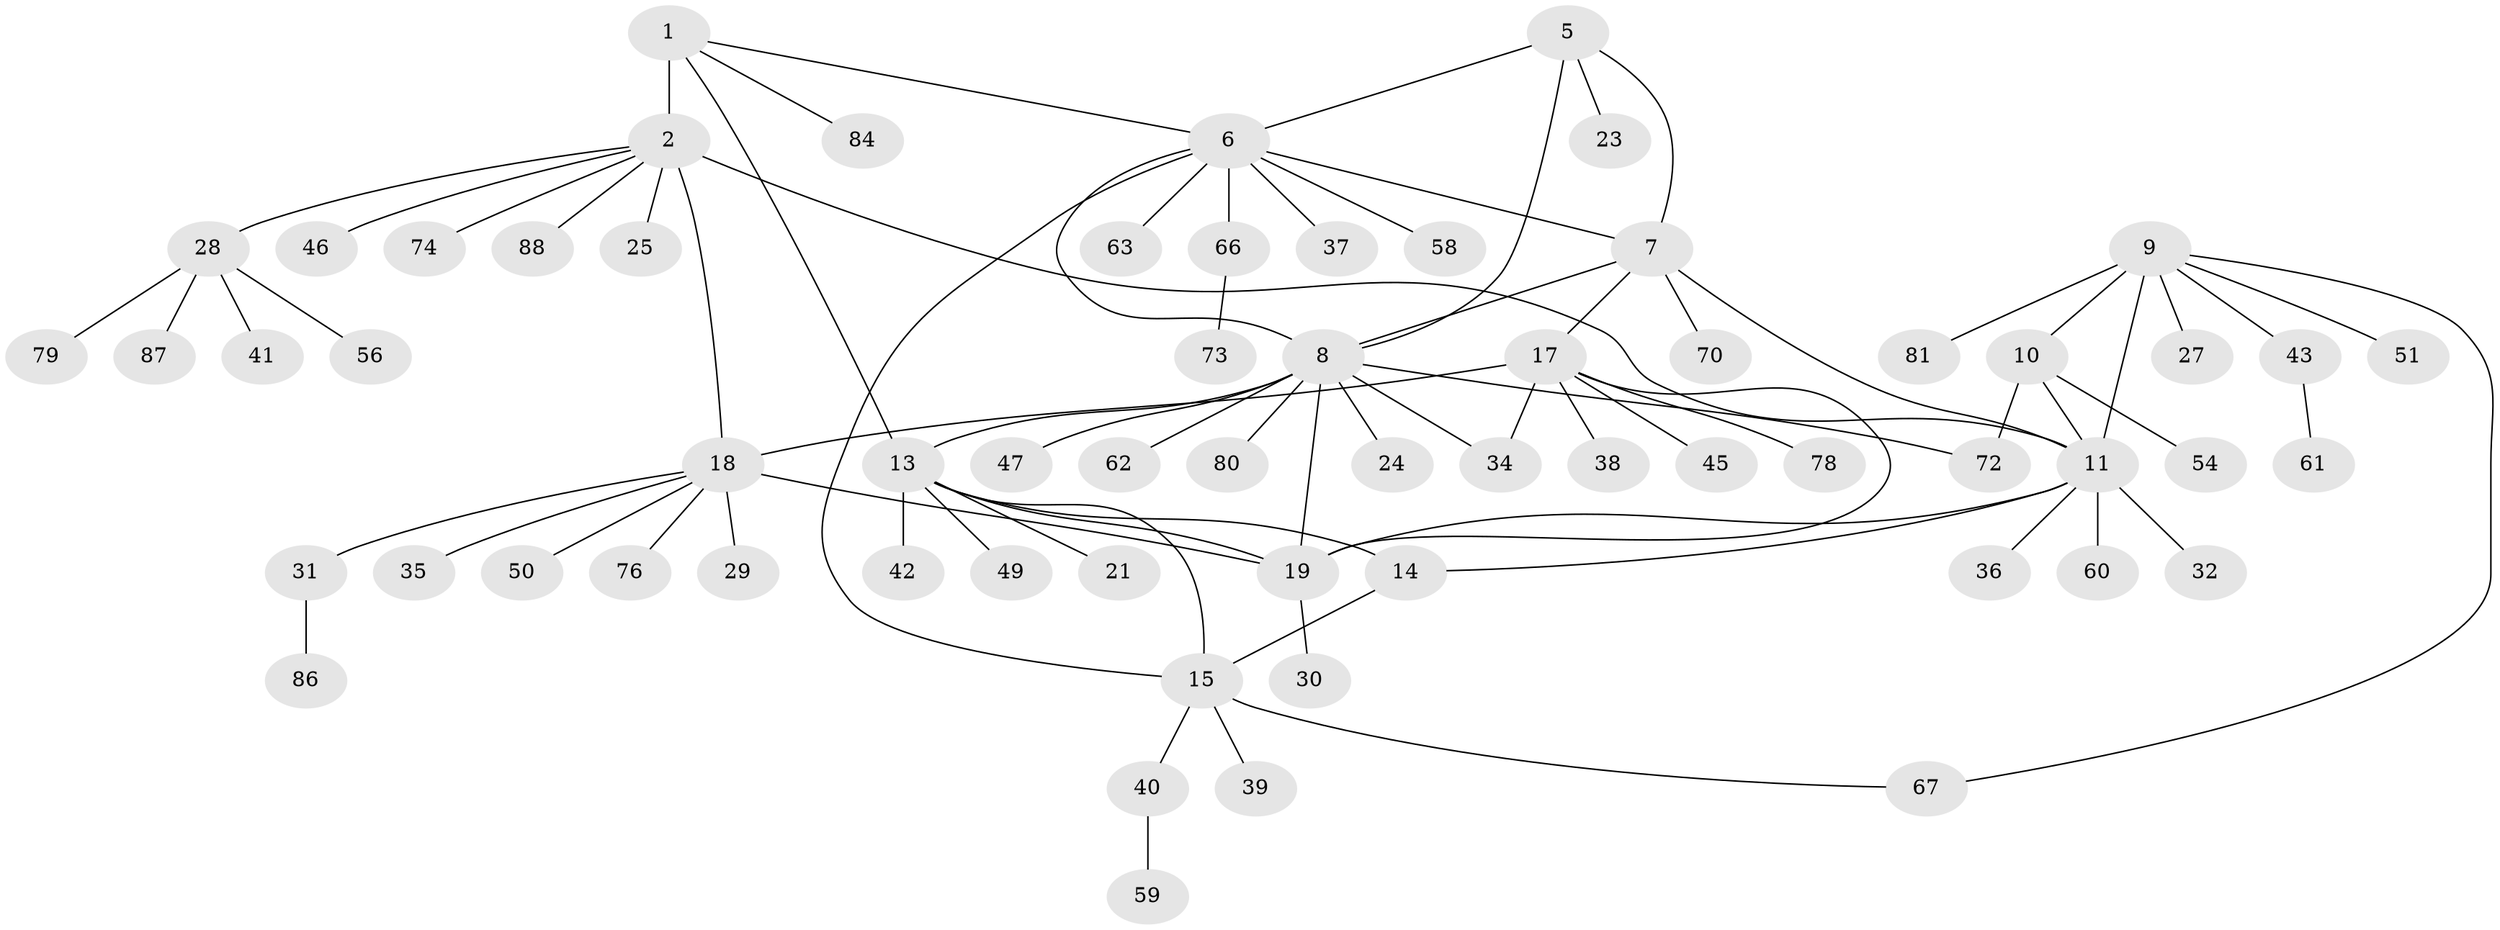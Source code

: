 // Generated by graph-tools (version 1.1) at 2025/52/02/27/25 19:52:17]
// undirected, 64 vertices, 80 edges
graph export_dot {
graph [start="1"]
  node [color=gray90,style=filled];
  1 [super="+4"];
  2 [super="+3"];
  5 [super="+64"];
  6 [super="+22"];
  7 [super="+85"];
  8 [super="+69"];
  9 [super="+57"];
  10 [super="+55"];
  11 [super="+12"];
  13 [super="+16"];
  14;
  15 [super="+52"];
  17 [super="+26"];
  18 [super="+53"];
  19 [super="+20"];
  21 [super="+65"];
  23 [super="+44"];
  24;
  25 [super="+77"];
  27;
  28 [super="+33"];
  29;
  30 [super="+48"];
  31 [super="+75"];
  32;
  34;
  35;
  36 [super="+71"];
  37;
  38;
  39;
  40;
  41;
  42;
  43;
  45;
  46;
  47;
  49;
  50;
  51;
  54;
  56 [super="+82"];
  58;
  59;
  60;
  61 [super="+68"];
  62;
  63;
  66;
  67;
  70;
  72;
  73;
  74;
  76 [super="+83"];
  78;
  79;
  80;
  81;
  84;
  86;
  87;
  88;
  1 -- 2 [weight=4];
  1 -- 84;
  1 -- 13;
  1 -- 6;
  2 -- 25;
  2 -- 74;
  2 -- 11;
  2 -- 46;
  2 -- 18;
  2 -- 88;
  2 -- 28;
  5 -- 6;
  5 -- 7;
  5 -- 8;
  5 -- 23;
  6 -- 7;
  6 -- 8;
  6 -- 15;
  6 -- 58;
  6 -- 63;
  6 -- 66;
  6 -- 37;
  7 -- 8;
  7 -- 11;
  7 -- 70;
  7 -- 17;
  8 -- 24;
  8 -- 34;
  8 -- 47;
  8 -- 62;
  8 -- 72;
  8 -- 80;
  8 -- 19;
  8 -- 13;
  9 -- 10;
  9 -- 11 [weight=2];
  9 -- 27;
  9 -- 43;
  9 -- 51;
  9 -- 67;
  9 -- 81;
  10 -- 11 [weight=2];
  10 -- 54;
  10 -- 72;
  11 -- 14;
  11 -- 32;
  11 -- 36;
  11 -- 19;
  11 -- 60;
  13 -- 14 [weight=2];
  13 -- 15 [weight=2];
  13 -- 19;
  13 -- 21;
  13 -- 42;
  13 -- 49;
  14 -- 15;
  15 -- 39;
  15 -- 40;
  15 -- 67;
  17 -- 18;
  17 -- 19 [weight=2];
  17 -- 34;
  17 -- 45;
  17 -- 78;
  17 -- 38;
  18 -- 19 [weight=2];
  18 -- 29;
  18 -- 31;
  18 -- 35;
  18 -- 50;
  18 -- 76;
  19 -- 30;
  28 -- 56;
  28 -- 41;
  28 -- 79;
  28 -- 87;
  31 -- 86;
  40 -- 59;
  43 -- 61;
  66 -- 73;
}
